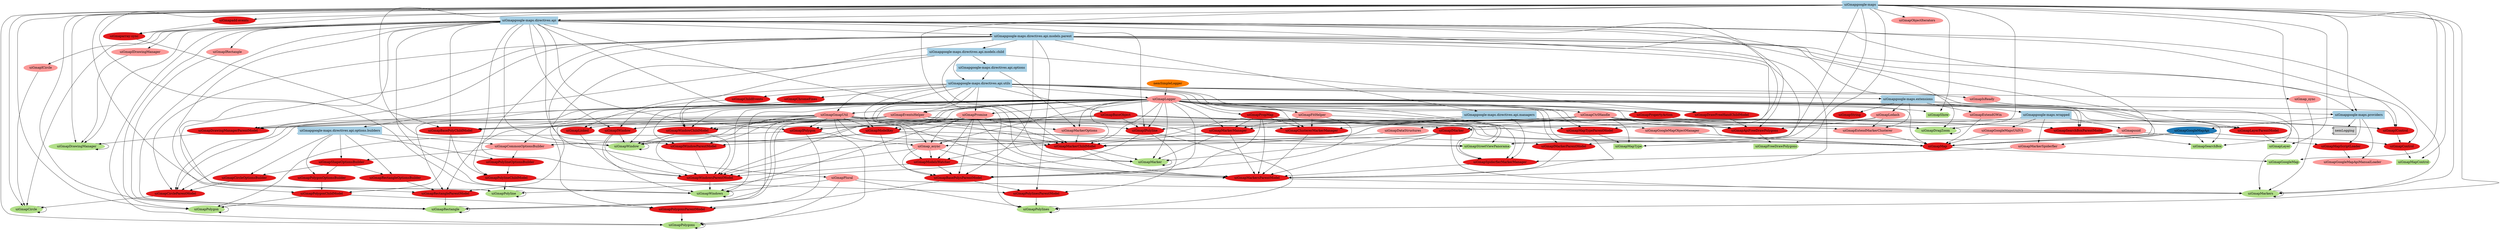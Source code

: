 digraph dependencies {
  node[shape="component",style="filled",colorscheme=paired12]

    node[shape="component"]
    
      "uiGmapgoogle-maps.providers"[label="uiGmapgoogle-maps.providers", color=1]
    
      "uiGmapgoogle-maps.wrapped"[label="uiGmapgoogle-maps.wrapped", color=1]
    
      "uiGmapgoogle-maps.extensions"[label="uiGmapgoogle-maps.extensions", color=1]
    
      "uiGmapgoogle-maps.directives.api.utils"[label="uiGmapgoogle-maps.directives.api.utils", color=1]
    
      "uiGmapgoogle-maps.directives.api.managers"[label="uiGmapgoogle-maps.directives.api.managers", color=1]
    
      "uiGmapgoogle-maps.directives.api.options"[label="uiGmapgoogle-maps.directives.api.options", color=1]
    
      "uiGmapgoogle-maps.directives.api.options.builders"[label="uiGmapgoogle-maps.directives.api.options.builders", color=1]
    
      "uiGmapgoogle-maps.directives.api.models.child"[label="uiGmapgoogle-maps.directives.api.models.child", color=1]
    
      "uiGmapgoogle-maps.directives.api.models.parent"[label="uiGmapgoogle-maps.directives.api.models.parent", color=1]
    
      "uiGmapgoogle-maps.directives.api"[label="uiGmapgoogle-maps.directives.api", color=1]
    
      "uiGmapgoogle-maps"[label="uiGmapgoogle-maps", color=1]
    

    
      
        "uiGmapgoogle-maps.providers" -> "nemLogging"
      
    
      
    
      
        "uiGmapgoogle-maps.extensions" -> "uiGmapgoogle-maps.wrapped"
      
        "uiGmapgoogle-maps.extensions" -> "uiGmapgoogle-maps.providers"
      
    
      
        "uiGmapgoogle-maps.directives.api.utils" -> "uiGmapgoogle-maps.extensions"
      
    
      
    
      
        "uiGmapgoogle-maps.directives.api.options" -> "uiGmapgoogle-maps.directives.api.utils"
      
    
      
    
      
        "uiGmapgoogle-maps.directives.api.models.child" -> "uiGmapgoogle-maps.directives.api.utils"
      
        "uiGmapgoogle-maps.directives.api.models.child" -> "uiGmapgoogle-maps.directives.api.options"
      
        "uiGmapgoogle-maps.directives.api.models.child" -> "uiGmapgoogle-maps.directives.api.options.builders"
      
    
      
        "uiGmapgoogle-maps.directives.api.models.parent" -> "uiGmapgoogle-maps.directives.api.managers"
      
        "uiGmapgoogle-maps.directives.api.models.parent" -> "uiGmapgoogle-maps.directives.api.models.child"
      
        "uiGmapgoogle-maps.directives.api.models.parent" -> "uiGmapgoogle-maps.providers"
      
    
      
        "uiGmapgoogle-maps.directives.api" -> "uiGmapgoogle-maps.directives.api.models.parent"
      
    
      
        "uiGmapgoogle-maps" -> "uiGmapgoogle-maps.directives.api"
      
        "uiGmapgoogle-maps" -> "uiGmapgoogle-maps.providers"
      
    

    node[shape="ellipse"]


    
      
        "uiGmapGoogleMapApi"[label="uiGmapGoogleMapApi", color=2]
      

      

      
        "uiGmapGoogleMapApiManualLoader"[label="uiGmapGoogleMapApiManualLoader", color=5]
      

      
        "uiGmapMapScriptLoader"[label="uiGmapMapScriptLoader", color=6]
      


      node[shape="cds"]

      

      





      node[shape="ellipse"]
      
        "uiGmapgoogle-maps.providers" -> "uiGmapGoogleMapApi"
      

      

      

      
        "uiGmapgoogle-maps.providers" -> "uiGmapGoogleMapApiManualLoader"
      

      
        "uiGmapgoogle-maps.providers" -> "uiGmapMapScriptLoader"
      

      











      node[shape="ellipse",style="filled", color=8]
      
        
      

      

      

      
        
          "uiGmapMapScriptLoader"[label="uiGmapMapScriptLoader"]
          "uiGmapMapScriptLoader" -> "uiGmapGoogleMapApiManualLoader"
        
      

      
        
          "uiGmapuuid"[label="uiGmapuuid"]
          "uiGmapuuid" -> "uiGmapMapScriptLoader"
        
      

      

    
      

      

      
        "uiGmapuuid"[label="uiGmapuuid", color=5]
      
        "uiGmapGoogleMapsUtilV3"[label="uiGmapGoogleMapsUtilV3", color=5]
      
        "uiGmapDataStructures"[label="uiGmapDataStructures", color=5]
      
        "uiGmapMarkerSpiderfier"[label="uiGmapMarkerSpiderfier", color=5]
      

      


      node[shape="cds"]

      

      





      node[shape="ellipse"]
      

      

      

      
        "uiGmapgoogle-maps.wrapped" -> "uiGmapuuid"
      
        "uiGmapgoogle-maps.wrapped" -> "uiGmapGoogleMapsUtilV3"
      
        "uiGmapgoogle-maps.wrapped" -> "uiGmapDataStructures"
      
        "uiGmapgoogle-maps.wrapped" -> "uiGmapMarkerSpiderfier"
      

      

      











      node[shape="ellipse",style="filled", color=8]
      

      

      

      
        
      
        
      
        
      
        
          "uiGmapGoogleMapApi"[label="uiGmapGoogleMapApi"]
          "uiGmapGoogleMapApi" -> "uiGmapMarkerSpiderfier"
        
      

      

      

    
      

      

      
        "uiGmapExtendGWin"[label="uiGmapExtendGWin", color=5]
      
        "uiGmapLodash"[label="uiGmapLodash", color=5]
      
        "uiGmapExtendMarkerClusterer"[label="uiGmapExtendMarkerClusterer", color=5]
      

      
        "uiGmapString"[label="uiGmapString", color=6]
      


      node[shape="cds"]

      

      





      node[shape="ellipse"]
      

      

      

      
        "uiGmapgoogle-maps.extensions" -> "uiGmapExtendGWin"
      
        "uiGmapgoogle-maps.extensions" -> "uiGmapLodash"
      
        "uiGmapgoogle-maps.extensions" -> "uiGmapExtendMarkerClusterer"
      

      
        "uiGmapgoogle-maps.extensions" -> "uiGmapString"
      

      











      node[shape="ellipse",style="filled", color=8]
      

      

      

      
        
      
        
      
        
          "uiGmapLodash"[label="uiGmapLodash"]
          "uiGmapLodash" -> "uiGmapExtendMarkerClusterer"
        
          "uiGmapPropMap"[label="uiGmapPropMap"]
          "uiGmapPropMap" -> "uiGmapExtendMarkerClusterer"
        
      

      
        
      

      

    
      

      

      
        "uiGmap_sync"[label="uiGmap_sync", color=5]
      
        "uiGmap_async"[label="uiGmap_async", color=5]
      
        "uiGmapCtrlHandle"[label="uiGmapCtrlHandle", color=5]
      
        "uiGmapEventsHelper"[label="uiGmapEventsHelper", color=5]
      
        "uiGmapFitHelper"[label="uiGmapFitHelper", color=5]
      
        "uiGmapGmapUtil"[label="uiGmapGmapUtil", color=5]
      
        "uiGmapIsReady"[label="uiGmapIsReady", color=5]
      
        "uiGmapLogger"[label="uiGmapLogger", color=5]
      
        "uiGmapPromise"[label="uiGmapPromise", color=5]
      

      
        "uiGmapBaseObject"[label="uiGmapBaseObject", color=6]
      
        "uiGmapChildEvents"[label="uiGmapChildEvents", color=6]
      
        "uiGmapLinked"[label="uiGmapLinked", color=6]
      
        "uiGmapModelKey"[label="uiGmapModelKey", color=6]
      
        "uiGmapModelsWatcher"[label="uiGmapModelsWatcher", color=6]
      
        "uiGmapPropMap"[label="uiGmapPropMap", color=6]
      
        "uiGmapPropertyAction"[label="uiGmapPropertyAction", color=6]
      
        "uiGmapChromeFixes"[label="uiGmapChromeFixes", color=6]
      


      node[shape="cds"]

      

      





      node[shape="ellipse"]
      

      

      

      
        "uiGmapgoogle-maps.directives.api.utils" -> "uiGmap_sync"
      
        "uiGmapgoogle-maps.directives.api.utils" -> "uiGmap_async"
      
        "uiGmapgoogle-maps.directives.api.utils" -> "uiGmapCtrlHandle"
      
        "uiGmapgoogle-maps.directives.api.utils" -> "uiGmapEventsHelper"
      
        "uiGmapgoogle-maps.directives.api.utils" -> "uiGmapFitHelper"
      
        "uiGmapgoogle-maps.directives.api.utils" -> "uiGmapGmapUtil"
      
        "uiGmapgoogle-maps.directives.api.utils" -> "uiGmapIsReady"
      
        "uiGmapgoogle-maps.directives.api.utils" -> "uiGmapLogger"
      
        "uiGmapgoogle-maps.directives.api.utils" -> "uiGmapPromise"
      

      
        "uiGmapgoogle-maps.directives.api.utils" -> "uiGmapBaseObject"
      
        "uiGmapgoogle-maps.directives.api.utils" -> "uiGmapChildEvents"
      
        "uiGmapgoogle-maps.directives.api.utils" -> "uiGmapLinked"
      
        "uiGmapgoogle-maps.directives.api.utils" -> "uiGmapModelKey"
      
        "uiGmapgoogle-maps.directives.api.utils" -> "uiGmapModelsWatcher"
      
        "uiGmapgoogle-maps.directives.api.utils" -> "uiGmapPropMap"
      
        "uiGmapgoogle-maps.directives.api.utils" -> "uiGmapPropertyAction"
      
        "uiGmapgoogle-maps.directives.api.utils" -> "uiGmapChromeFixes"
      

      











      node[shape="ellipse",style="filled", color=8]
      

      

      

      
        
      
        
          "uiGmapPromise"[label="uiGmapPromise"]
          "uiGmapPromise" -> "uiGmap_async"
        
          "uiGmapLogger"[label="uiGmapLogger"]
          "uiGmapLogger" -> "uiGmap_async"
        
          "uiGmapDataStructures"[label="uiGmapDataStructures"]
          "uiGmapDataStructures" -> "uiGmap_async"
        
          "uiGmapGmapUtil"[label="uiGmapGmapUtil"]
          "uiGmapGmapUtil" -> "uiGmap_async"
        
      
        
      
        
          "uiGmapLogger"[label="uiGmapLogger"]
          "uiGmapLogger" -> "uiGmapEventsHelper"
        
      
        
          "uiGmapLogger"[label="uiGmapLogger"]
          "uiGmapLogger" -> "uiGmapFitHelper"
        
      
        
          "uiGmapLogger"[label="uiGmapLogger"]
          "uiGmapLogger" -> "uiGmapGmapUtil"
        
      
        
      
        
          "nemSimpleLogger"[label="nemSimpleLogger"]
          "nemSimpleLogger" -> "uiGmapLogger"
        
      
        
          "uiGmapLogger"[label="uiGmapLogger"]
          "uiGmapLogger" -> "uiGmapPromise"
        
      

      
        
      
        
      
        
          "uiGmapBaseObject"[label="uiGmapBaseObject"]
          "uiGmapBaseObject" -> "uiGmapLinked"
        
      
        
          "uiGmapBaseObject"[label="uiGmapBaseObject"]
          "uiGmapBaseObject" -> "uiGmapModelKey"
        
          "uiGmapGmapUtil"[label="uiGmapGmapUtil"]
          "uiGmapGmapUtil" -> "uiGmapModelKey"
        
          "uiGmapPromise"[label="uiGmapPromise"]
          "uiGmapPromise" -> "uiGmapModelKey"
        
      
        
          "uiGmapLogger"[label="uiGmapLogger"]
          "uiGmapLogger" -> "uiGmapModelsWatcher"
        
          "uiGmap_async"[label="uiGmap_async"]
          "uiGmap_async" -> "uiGmapModelsWatcher"
        
          "uiGmapPromise"[label="uiGmapPromise"]
          "uiGmapPromise" -> "uiGmapModelsWatcher"
        
      
        
      
        
          "uiGmapLogger"[label="uiGmapLogger"]
          "uiGmapLogger" -> "uiGmapPropertyAction"
        
      
        
      

      

    
      

      

      
        "uiGmapGoogleMapObjectManager"[label="uiGmapGoogleMapObjectManager", color=5]
      

      
        "uiGmapClustererMarkerManager"[label="uiGmapClustererMarkerManager", color=6]
      
        "uiGmapMarkerManager"[label="uiGmapMarkerManager", color=6]
      
        "uiGmapSpiderfierMarkerManager"[label="uiGmapSpiderfierMarkerManager", color=6]
      


      node[shape="cds"]

      

      





      node[shape="ellipse"]
      

      

      

      
        "uiGmapgoogle-maps.directives.api.managers" -> "uiGmapGoogleMapObjectManager"
      

      
        "uiGmapgoogle-maps.directives.api.managers" -> "uiGmapClustererMarkerManager"
      
        "uiGmapgoogle-maps.directives.api.managers" -> "uiGmapMarkerManager"
      
        "uiGmapgoogle-maps.directives.api.managers" -> "uiGmapSpiderfierMarkerManager"
      

      











      node[shape="ellipse",style="filled", color=8]
      

      

      

      
        
      

      
        
          "uiGmapLogger"[label="uiGmapLogger"]
          "uiGmapLogger" -> "uiGmapClustererMarkerManager"
        
          "uiGmapFitHelper"[label="uiGmapFitHelper"]
          "uiGmapFitHelper" -> "uiGmapClustererMarkerManager"
        
          "uiGmapPropMap"[label="uiGmapPropMap"]
          "uiGmapPropMap" -> "uiGmapClustererMarkerManager"
        
          "uiGmapEventsHelper"[label="uiGmapEventsHelper"]
          "uiGmapEventsHelper" -> "uiGmapClustererMarkerManager"
        
      
        
          "uiGmapLogger"[label="uiGmapLogger"]
          "uiGmapLogger" -> "uiGmapMarkerManager"
        
          "uiGmapFitHelper"[label="uiGmapFitHelper"]
          "uiGmapFitHelper" -> "uiGmapMarkerManager"
        
          "uiGmapPropMap"[label="uiGmapPropMap"]
          "uiGmapPropMap" -> "uiGmapMarkerManager"
        
      
        
          "uiGmapLogger"[label="uiGmapLogger"]
          "uiGmapLogger" -> "uiGmapSpiderfierMarkerManager"
        
          "uiGmapFitHelper"[label="uiGmapFitHelper"]
          "uiGmapFitHelper" -> "uiGmapSpiderfierMarkerManager"
        
          "uiGmapPropMap"[label="uiGmapPropMap"]
          "uiGmapPropMap" -> "uiGmapSpiderfierMarkerManager"
        
          "uiGmapMarkerSpiderfier"[label="uiGmapMarkerSpiderfier"]
          "uiGmapMarkerSpiderfier" -> "uiGmapSpiderfierMarkerManager"
        
      

      

    
      

      

      
        "uiGmapMarkerOptions"[label="uiGmapMarkerOptions", color=5]
      

      


      node[shape="cds"]

      

      





      node[shape="ellipse"]
      

      

      

      
        "uiGmapgoogle-maps.directives.api.options" -> "uiGmapMarkerOptions"
      

      

      











      node[shape="ellipse",style="filled", color=8]
      

      

      

      
        
          "uiGmapLogger"[label="uiGmapLogger"]
          "uiGmapLogger" -> "uiGmapMarkerOptions"
        
          "uiGmapGmapUtil"[label="uiGmapGmapUtil"]
          "uiGmapGmapUtil" -> "uiGmapMarkerOptions"
        
      

      

      

    
      

      

      
        "uiGmapCommonOptionsBuilder"[label="uiGmapCommonOptionsBuilder", color=5]
      

      
        "uiGmapPolylineOptionsBuilder"[label="uiGmapPolylineOptionsBuilder", color=6]
      
        "uiGmapShapeOptionsBuilder"[label="uiGmapShapeOptionsBuilder", color=6]
      
        "uiGmapPolygonOptionsBuilder"[label="uiGmapPolygonOptionsBuilder", color=6]
      
        "uiGmapRectangleOptionsBuilder"[label="uiGmapRectangleOptionsBuilder", color=6]
      
        "uiGmapCircleOptionsBuilder"[label="uiGmapCircleOptionsBuilder", color=6]
      


      node[shape="cds"]

      

      





      node[shape="ellipse"]
      

      

      

      
        "uiGmapgoogle-maps.directives.api.options.builders" -> "uiGmapCommonOptionsBuilder"
      

      
        "uiGmapgoogle-maps.directives.api.options.builders" -> "uiGmapPolylineOptionsBuilder"
      
        "uiGmapgoogle-maps.directives.api.options.builders" -> "uiGmapShapeOptionsBuilder"
      
        "uiGmapgoogle-maps.directives.api.options.builders" -> "uiGmapPolygonOptionsBuilder"
      
        "uiGmapgoogle-maps.directives.api.options.builders" -> "uiGmapRectangleOptionsBuilder"
      
        "uiGmapgoogle-maps.directives.api.options.builders" -> "uiGmapCircleOptionsBuilder"
      

      











      node[shape="ellipse",style="filled", color=8]
      

      

      

      
        
          "uiGmapBaseObject"[label="uiGmapBaseObject"]
          "uiGmapBaseObject" -> "uiGmapCommonOptionsBuilder"
        
          "uiGmapLogger"[label="uiGmapLogger"]
          "uiGmapLogger" -> "uiGmapCommonOptionsBuilder"
        
          "uiGmapModelKey"[label="uiGmapModelKey"]
          "uiGmapModelKey" -> "uiGmapCommonOptionsBuilder"
        
      

      
        
          "uiGmapCommonOptionsBuilder"[label="uiGmapCommonOptionsBuilder"]
          "uiGmapCommonOptionsBuilder" -> "uiGmapPolylineOptionsBuilder"
        
      
        
          "uiGmapCommonOptionsBuilder"[label="uiGmapCommonOptionsBuilder"]
          "uiGmapCommonOptionsBuilder" -> "uiGmapShapeOptionsBuilder"
        
      
        
          "uiGmapShapeOptionsBuilder"[label="uiGmapShapeOptionsBuilder"]
          "uiGmapShapeOptionsBuilder" -> "uiGmapPolygonOptionsBuilder"
        
      
        
          "uiGmapShapeOptionsBuilder"[label="uiGmapShapeOptionsBuilder"]
          "uiGmapShapeOptionsBuilder" -> "uiGmapRectangleOptionsBuilder"
        
      
        
          "uiGmapShapeOptionsBuilder"[label="uiGmapShapeOptionsBuilder"]
          "uiGmapShapeOptionsBuilder" -> "uiGmapCircleOptionsBuilder"
        
      

      

    
      

      

      

      
        "uiGmapDrawFreeHandChildModel"[label="uiGmapDrawFreeHandChildModel", color=6]
      
        "uiGmapMarkerChildModel"[label="uiGmapMarkerChildModel", color=6]
      
        "uiGmapWindowChildModel"[label="uiGmapWindowChildModel", color=6]
      


      node[shape="cds"]

      

      





      node[shape="ellipse"]
      

      

      

      

      
        "uiGmapgoogle-maps.directives.api.models.child" -> "uiGmapDrawFreeHandChildModel"
      
        "uiGmapgoogle-maps.directives.api.models.child" -> "uiGmapMarkerChildModel"
      
        "uiGmapgoogle-maps.directives.api.models.child" -> "uiGmapWindowChildModel"
      

      











      node[shape="ellipse",style="filled", color=8]
      

      

      

      

      
        
          "uiGmapLogger"[label="uiGmapLogger"]
          "uiGmapLogger" -> "uiGmapDrawFreeHandChildModel"
        
      
        
          "uiGmapModelKey"[label="uiGmapModelKey"]
          "uiGmapModelKey" -> "uiGmapMarkerChildModel"
        
          "uiGmapGmapUtil"[label="uiGmapGmapUtil"]
          "uiGmapGmapUtil" -> "uiGmapMarkerChildModel"
        
          "uiGmapLogger"[label="uiGmapLogger"]
          "uiGmapLogger" -> "uiGmapMarkerChildModel"
        
          "uiGmapEventsHelper"[label="uiGmapEventsHelper"]
          "uiGmapEventsHelper" -> "uiGmapMarkerChildModel"
        
          "uiGmapPropertyAction"[label="uiGmapPropertyAction"]
          "uiGmapPropertyAction" -> "uiGmapMarkerChildModel"
        
          "uiGmapMarkerOptions"[label="uiGmapMarkerOptions"]
          "uiGmapMarkerOptions" -> "uiGmapMarkerChildModel"
        
          "uiGmapIMarker"[label="uiGmapIMarker"]
          "uiGmapIMarker" -> "uiGmapMarkerChildModel"
        
          "uiGmapMarkerManager"[label="uiGmapMarkerManager"]
          "uiGmapMarkerManager" -> "uiGmapMarkerChildModel"
        
          "uiGmapPromise"[label="uiGmapPromise"]
          "uiGmapPromise" -> "uiGmapMarkerChildModel"
        
      
        
          "uiGmapBaseObject"[label="uiGmapBaseObject"]
          "uiGmapBaseObject" -> "uiGmapWindowChildModel"
        
          "uiGmapGmapUtil"[label="uiGmapGmapUtil"]
          "uiGmapGmapUtil" -> "uiGmapWindowChildModel"
        
          "uiGmapLogger"[label="uiGmapLogger"]
          "uiGmapLogger" -> "uiGmapWindowChildModel"
        
          "uiGmapChromeFixes"[label="uiGmapChromeFixes"]
          "uiGmapChromeFixes" -> "uiGmapWindowChildModel"
        
          "uiGmapEventsHelper"[label="uiGmapEventsHelper"]
          "uiGmapEventsHelper" -> "uiGmapWindowChildModel"
        
      

      

    
      

      

      

      
        "uiGmapBasePolysParentModel"[label="uiGmapBasePolysParentModel", color=6]
      
        "uiGmapCircleParentModel"[label="uiGmapCircleParentModel", color=6]
      
        "uiGmapDrawingManagerParentModel"[label="uiGmapDrawingManagerParentModel", color=6]
      
        "uiGmapIMarkerParentModel"[label="uiGmapIMarkerParentModel", color=6]
      
        "uiGmapIWindowParentModel"[label="uiGmapIWindowParentModel", color=6]
      
        "uiGmapLayerParentModel"[label="uiGmapLayerParentModel", color=6]
      
        "uiGmapMapTypeParentModel"[label="uiGmapMapTypeParentModel", color=6]
      
        "uiGmapMarkersParentModel"[label="uiGmapMarkersParentModel", color=6]
      
        "uiGmapPolygonsParentModel"[label="uiGmapPolygonsParentModel", color=6]
      
        "uiGmapPolylinesParentModel"[label="uiGmapPolylinesParentModel", color=6]
      
        "uiGmapRectangleParentModel"[label="uiGmapRectangleParentModel", color=6]
      
        "uiGmapSearchBoxParentModel"[label="uiGmapSearchBoxParentModel", color=6]
      
        "uiGmapWindowsParentModel"[label="uiGmapWindowsParentModel", color=6]
      


      node[shape="cds"]

      

      





      node[shape="ellipse"]
      

      

      

      

      
        "uiGmapgoogle-maps.directives.api.models.parent" -> "uiGmapBasePolysParentModel"
      
        "uiGmapgoogle-maps.directives.api.models.parent" -> "uiGmapCircleParentModel"
      
        "uiGmapgoogle-maps.directives.api.models.parent" -> "uiGmapDrawingManagerParentModel"
      
        "uiGmapgoogle-maps.directives.api.models.parent" -> "uiGmapIMarkerParentModel"
      
        "uiGmapgoogle-maps.directives.api.models.parent" -> "uiGmapIWindowParentModel"
      
        "uiGmapgoogle-maps.directives.api.models.parent" -> "uiGmapLayerParentModel"
      
        "uiGmapgoogle-maps.directives.api.models.parent" -> "uiGmapMapTypeParentModel"
      
        "uiGmapgoogle-maps.directives.api.models.parent" -> "uiGmapMarkersParentModel"
      
        "uiGmapgoogle-maps.directives.api.models.parent" -> "uiGmapPolygonsParentModel"
      
        "uiGmapgoogle-maps.directives.api.models.parent" -> "uiGmapPolylinesParentModel"
      
        "uiGmapgoogle-maps.directives.api.models.parent" -> "uiGmapRectangleParentModel"
      
        "uiGmapgoogle-maps.directives.api.models.parent" -> "uiGmapSearchBoxParentModel"
      
        "uiGmapgoogle-maps.directives.api.models.parent" -> "uiGmapWindowsParentModel"
      

      











      node[shape="ellipse",style="filled", color=8]
      

      

      

      

      
        
          "uiGmapLogger"[label="uiGmapLogger"]
          "uiGmapLogger" -> "uiGmapBasePolysParentModel"
        
          "uiGmapModelKey"[label="uiGmapModelKey"]
          "uiGmapModelKey" -> "uiGmapBasePolysParentModel"
        
          "uiGmapModelsWatcher"[label="uiGmapModelsWatcher"]
          "uiGmapModelsWatcher" -> "uiGmapBasePolysParentModel"
        
          "uiGmapPropMap"[label="uiGmapPropMap"]
          "uiGmapPropMap" -> "uiGmapBasePolysParentModel"
        
          "uiGmap_async"[label="uiGmap_async"]
          "uiGmap_async" -> "uiGmapBasePolysParentModel"
        
          "uiGmapPromise"[label="uiGmapPromise"]
          "uiGmapPromise" -> "uiGmapBasePolysParentModel"
        
          "uiGmapFitHelper"[label="uiGmapFitHelper"]
          "uiGmapFitHelper" -> "uiGmapBasePolysParentModel"
        
      
        
          "uiGmapLogger"[label="uiGmapLogger"]
          "uiGmapLogger" -> "uiGmapCircleParentModel"
        
          "uiGmapGmapUtil"[label="uiGmapGmapUtil"]
          "uiGmapGmapUtil" -> "uiGmapCircleParentModel"
        
          "uiGmapEventsHelper"[label="uiGmapEventsHelper"]
          "uiGmapEventsHelper" -> "uiGmapCircleParentModel"
        
          "uiGmapCircleOptionsBuilder"[label="uiGmapCircleOptionsBuilder"]
          "uiGmapCircleOptionsBuilder" -> "uiGmapCircleParentModel"
        
      
        
          "uiGmapLogger"[label="uiGmapLogger"]
          "uiGmapLogger" -> "uiGmapDrawingManagerParentModel"
        
          "uiGmapBaseObject"[label="uiGmapBaseObject"]
          "uiGmapBaseObject" -> "uiGmapDrawingManagerParentModel"
        
          "uiGmapEventsHelper"[label="uiGmapEventsHelper"]
          "uiGmapEventsHelper" -> "uiGmapDrawingManagerParentModel"
        
      
        
          "uiGmapModelKey"[label="uiGmapModelKey"]
          "uiGmapModelKey" -> "uiGmapIMarkerParentModel"
        
          "uiGmapLogger"[label="uiGmapLogger"]
          "uiGmapLogger" -> "uiGmapIMarkerParentModel"
        
      
        
          "uiGmapModelKey"[label="uiGmapModelKey"]
          "uiGmapModelKey" -> "uiGmapIWindowParentModel"
        
          "uiGmapGmapUtil"[label="uiGmapGmapUtil"]
          "uiGmapGmapUtil" -> "uiGmapIWindowParentModel"
        
          "uiGmapLogger"[label="uiGmapLogger"]
          "uiGmapLogger" -> "uiGmapIWindowParentModel"
        
      
        
          "uiGmapBaseObject"[label="uiGmapBaseObject"]
          "uiGmapBaseObject" -> "uiGmapLayerParentModel"
        
          "uiGmapLogger"[label="uiGmapLogger"]
          "uiGmapLogger" -> "uiGmapLayerParentModel"
        
      
        
          "uiGmapBaseObject"[label="uiGmapBaseObject"]
          "uiGmapBaseObject" -> "uiGmapMapTypeParentModel"
        
          "uiGmapLogger"[label="uiGmapLogger"]
          "uiGmapLogger" -> "uiGmapMapTypeParentModel"
        
      
        
          "uiGmapIMarkerParentModel"[label="uiGmapIMarkerParentModel"]
          "uiGmapIMarkerParentModel" -> "uiGmapMarkersParentModel"
        
          "uiGmapModelsWatcher"[label="uiGmapModelsWatcher"]
          "uiGmapModelsWatcher" -> "uiGmapMarkersParentModel"
        
          "uiGmapPropMap"[label="uiGmapPropMap"]
          "uiGmapPropMap" -> "uiGmapMarkersParentModel"
        
          "uiGmapMarkerChildModel"[label="uiGmapMarkerChildModel"]
          "uiGmapMarkerChildModel" -> "uiGmapMarkersParentModel"
        
          "uiGmap_async"[label="uiGmap_async"]
          "uiGmap_async" -> "uiGmapMarkersParentModel"
        
          "uiGmapClustererMarkerManager"[label="uiGmapClustererMarkerManager"]
          "uiGmapClustererMarkerManager" -> "uiGmapMarkersParentModel"
        
          "uiGmapMarkerManager"[label="uiGmapMarkerManager"]
          "uiGmapMarkerManager" -> "uiGmapMarkersParentModel"
        
          "uiGmapIMarker"[label="uiGmapIMarker"]
          "uiGmapIMarker" -> "uiGmapMarkersParentModel"
        
          "uiGmapPromise"[label="uiGmapPromise"]
          "uiGmapPromise" -> "uiGmapMarkersParentModel"
        
          "uiGmapGmapUtil"[label="uiGmapGmapUtil"]
          "uiGmapGmapUtil" -> "uiGmapMarkersParentModel"
        
          "uiGmapLogger"[label="uiGmapLogger"]
          "uiGmapLogger" -> "uiGmapMarkersParentModel"
        
          "uiGmapSpiderfierMarkerManager"[label="uiGmapSpiderfierMarkerManager"]
          "uiGmapSpiderfierMarkerManager" -> "uiGmapMarkersParentModel"
        
      
        
          "uiGmapBasePolysParentModel"[label="uiGmapBasePolysParentModel"]
          "uiGmapBasePolysParentModel" -> "uiGmapPolygonsParentModel"
        
          "uiGmapPolygonChildModel"[label="uiGmapPolygonChildModel"]
          "uiGmapPolygonChildModel" -> "uiGmapPolygonsParentModel"
        
          "uiGmapIPolygon"[label="uiGmapIPolygon"]
          "uiGmapIPolygon" -> "uiGmapPolygonsParentModel"
        
      
        
          "uiGmapBasePolysParentModel"[label="uiGmapBasePolysParentModel"]
          "uiGmapBasePolysParentModel" -> "uiGmapPolylinesParentModel"
        
          "uiGmapPolylineChildModel"[label="uiGmapPolylineChildModel"]
          "uiGmapPolylineChildModel" -> "uiGmapPolylinesParentModel"
        
          "uiGmapIPolyline"[label="uiGmapIPolyline"]
          "uiGmapIPolyline" -> "uiGmapPolylinesParentModel"
        
      
        
          "uiGmapLogger"[label="uiGmapLogger"]
          "uiGmapLogger" -> "uiGmapRectangleParentModel"
        
          "uiGmapGmapUtil"[label="uiGmapGmapUtil"]
          "uiGmapGmapUtil" -> "uiGmapRectangleParentModel"
        
          "uiGmapEventsHelper"[label="uiGmapEventsHelper"]
          "uiGmapEventsHelper" -> "uiGmapRectangleParentModel"
        
          "uiGmapRectangleOptionsBuilder"[label="uiGmapRectangleOptionsBuilder"]
          "uiGmapRectangleOptionsBuilder" -> "uiGmapRectangleParentModel"
        
      
        
          "uiGmapBaseObject"[label="uiGmapBaseObject"]
          "uiGmapBaseObject" -> "uiGmapSearchBoxParentModel"
        
          "uiGmapLogger"[label="uiGmapLogger"]
          "uiGmapLogger" -> "uiGmapSearchBoxParentModel"
        
          "uiGmapEventsHelper"[label="uiGmapEventsHelper"]
          "uiGmapEventsHelper" -> "uiGmapSearchBoxParentModel"
        
      
        
          "uiGmapIWindowParentModel"[label="uiGmapIWindowParentModel"]
          "uiGmapIWindowParentModel" -> "uiGmapWindowsParentModel"
        
          "uiGmapModelsWatcher"[label="uiGmapModelsWatcher"]
          "uiGmapModelsWatcher" -> "uiGmapWindowsParentModel"
        
          "uiGmapPropMap"[label="uiGmapPropMap"]
          "uiGmapPropMap" -> "uiGmapWindowsParentModel"
        
          "uiGmapWindowChildModel"[label="uiGmapWindowChildModel"]
          "uiGmapWindowChildModel" -> "uiGmapWindowsParentModel"
        
          "uiGmapLinked"[label="uiGmapLinked"]
          "uiGmapLinked" -> "uiGmapWindowsParentModel"
        
          "uiGmap_async"[label="uiGmap_async"]
          "uiGmap_async" -> "uiGmapWindowsParentModel"
        
          "uiGmapLogger"[label="uiGmapLogger"]
          "uiGmapLogger" -> "uiGmapWindowsParentModel"
        
          "uiGmapPromise"[label="uiGmapPromise"]
          "uiGmapPromise" -> "uiGmapWindowsParentModel"
        
          "uiGmapIWindow"[label="uiGmapIWindow"]
          "uiGmapIWindow" -> "uiGmapWindowsParentModel"
        
          "uiGmapGmapUtil"[label="uiGmapGmapUtil"]
          "uiGmapGmapUtil" -> "uiGmapWindowsParentModel"
        
      

      

    
      

      

      
        "uiGmapDragZoom"[label="uiGmapDragZoom", color=5]
      
        "uiGmapICircle"[label="uiGmapICircle", color=5]
      
        "uiGmapIDrawingManager"[label="uiGmapIDrawingManager", color=5]
      
        "uiGmapIRectangle"[label="uiGmapIRectangle", color=5]
      
        "uiGmapPlural"[label="uiGmapPlural", color=5]
      

      
        "uiGmapBasePolyChildModel"[label="uiGmapBasePolyChildModel", color=6]
      
        "uiGmapPolygonChildModel"[label="uiGmapPolygonChildModel", color=6]
      
        "uiGmapPolylineChildModel"[label="uiGmapPolylineChildModel", color=6]
      
        "uiGmapCircle"[label="uiGmapCircle", color=6]
      
        "uiGmapControl"[label="uiGmapControl", color=6]
      
        "uiGmapDrawingManager"[label="uiGmapDrawingManager", color=6]
      
        "uiGmapApiFreeDrawPolygons"[label="uiGmapApiFreeDrawPolygons", color=6]
      
        "uiGmapIControl"[label="uiGmapIControl", color=6]
      
        "uiGmapIMarker"[label="uiGmapIMarker", color=6]
      
        "uiGmapIPolygon"[label="uiGmapIPolygon", color=6]
      
        "uiGmapIPolyline"[label="uiGmapIPolyline", color=6]
      
        "uiGmapIWindow"[label="uiGmapIWindow", color=6]
      
        "uiGmapMap"[label="uiGmapMap", color=6]
      
        "uiGmapMarker"[label="uiGmapMarker", color=6]
      
        "uiGmapMarkers"[label="uiGmapMarkers", color=6]
      
        "uiGmapPolygon"[label="uiGmapPolygon", color=6]
      
        "uiGmapPolygons"[label="uiGmapPolygons", color=6]
      
        "uiGmapPolyline"[label="uiGmapPolyline", color=6]
      
        "uiGmapPolylines"[label="uiGmapPolylines", color=6]
      
        "uiGmapRectangle"[label="uiGmapRectangle", color=6]
      
        "uiGmapWindow"[label="uiGmapWindow", color=6]
      
        "uiGmapWindows"[label="uiGmapWindows", color=6]
      


      node[shape="cds"]

      

      





      node[shape="ellipse"]
      

      

      

      
        "uiGmapgoogle-maps.directives.api" -> "uiGmapDragZoom"
      
        "uiGmapgoogle-maps.directives.api" -> "uiGmapICircle"
      
        "uiGmapgoogle-maps.directives.api" -> "uiGmapIDrawingManager"
      
        "uiGmapgoogle-maps.directives.api" -> "uiGmapIRectangle"
      
        "uiGmapgoogle-maps.directives.api" -> "uiGmapPlural"
      

      
        "uiGmapgoogle-maps.directives.api" -> "uiGmapBasePolyChildModel"
      
        "uiGmapgoogle-maps.directives.api" -> "uiGmapPolygonChildModel"
      
        "uiGmapgoogle-maps.directives.api" -> "uiGmapPolylineChildModel"
      
        "uiGmapgoogle-maps.directives.api" -> "uiGmapCircle"
      
        "uiGmapgoogle-maps.directives.api" -> "uiGmapControl"
      
        "uiGmapgoogle-maps.directives.api" -> "uiGmapDrawingManager"
      
        "uiGmapgoogle-maps.directives.api" -> "uiGmapApiFreeDrawPolygons"
      
        "uiGmapgoogle-maps.directives.api" -> "uiGmapIControl"
      
        "uiGmapgoogle-maps.directives.api" -> "uiGmapIMarker"
      
        "uiGmapgoogle-maps.directives.api" -> "uiGmapIPolygon"
      
        "uiGmapgoogle-maps.directives.api" -> "uiGmapIPolyline"
      
        "uiGmapgoogle-maps.directives.api" -> "uiGmapIWindow"
      
        "uiGmapgoogle-maps.directives.api" -> "uiGmapMap"
      
        "uiGmapgoogle-maps.directives.api" -> "uiGmapMarker"
      
        "uiGmapgoogle-maps.directives.api" -> "uiGmapMarkers"
      
        "uiGmapgoogle-maps.directives.api" -> "uiGmapPolygon"
      
        "uiGmapgoogle-maps.directives.api" -> "uiGmapPolygons"
      
        "uiGmapgoogle-maps.directives.api" -> "uiGmapPolyline"
      
        "uiGmapgoogle-maps.directives.api" -> "uiGmapPolylines"
      
        "uiGmapgoogle-maps.directives.api" -> "uiGmapRectangle"
      
        "uiGmapgoogle-maps.directives.api" -> "uiGmapWindow"
      
        "uiGmapgoogle-maps.directives.api" -> "uiGmapWindows"
      

      











      node[shape="ellipse",style="filled", color=8]
      

      

      

      
        
          "uiGmapCtrlHandle"[label="uiGmapCtrlHandle"]
          "uiGmapCtrlHandle" -> "uiGmapDragZoom"
        
          "uiGmapPropertyAction"[label="uiGmapPropertyAction"]
          "uiGmapPropertyAction" -> "uiGmapDragZoom"
        
      
        
      
        
      
        
      
        
      

      
        
          "uiGmapLogger"[label="uiGmapLogger"]
          "uiGmapLogger" -> "uiGmapBasePolyChildModel"
        
          "uiGmaparray-sync"[label="uiGmaparray-sync"]
          "uiGmaparray-sync" -> "uiGmapBasePolyChildModel"
        
          "uiGmapGmapUtil"[label="uiGmapGmapUtil"]
          "uiGmapGmapUtil" -> "uiGmapBasePolyChildModel"
        
          "uiGmapEventsHelper"[label="uiGmapEventsHelper"]
          "uiGmapEventsHelper" -> "uiGmapBasePolyChildModel"
        
      
        
          "uiGmapBasePolyChildModel"[label="uiGmapBasePolyChildModel"]
          "uiGmapBasePolyChildModel" -> "uiGmapPolygonChildModel"
        
          "uiGmapPolygonOptionsBuilder"[label="uiGmapPolygonOptionsBuilder"]
          "uiGmapPolygonOptionsBuilder" -> "uiGmapPolygonChildModel"
        
      
        
          "uiGmapBasePolyChildModel"[label="uiGmapBasePolyChildModel"]
          "uiGmapBasePolyChildModel" -> "uiGmapPolylineChildModel"
        
          "uiGmapPolylineOptionsBuilder"[label="uiGmapPolylineOptionsBuilder"]
          "uiGmapPolylineOptionsBuilder" -> "uiGmapPolylineChildModel"
        
      
        
          "uiGmapICircle"[label="uiGmapICircle"]
          "uiGmapICircle" -> "uiGmapCircle"
        
          "uiGmapCircleParentModel"[label="uiGmapCircleParentModel"]
          "uiGmapCircleParentModel" -> "uiGmapCircle"
        
      
        
          "uiGmapIControl"[label="uiGmapIControl"]
          "uiGmapIControl" -> "uiGmapControl"
        
          "uiGmapGoogleMapApi"[label="uiGmapGoogleMapApi"]
          "uiGmapGoogleMapApi" -> "uiGmapControl"
        
      
        
          "uiGmapIDrawingManager"[label="uiGmapIDrawingManager"]
          "uiGmapIDrawingManager" -> "uiGmapDrawingManager"
        
          "uiGmapDrawingManagerParentModel"[label="uiGmapDrawingManagerParentModel"]
          "uiGmapDrawingManagerParentModel" -> "uiGmapDrawingManager"
        
      
        
          "uiGmapLogger"[label="uiGmapLogger"]
          "uiGmapLogger" -> "uiGmapApiFreeDrawPolygons"
        
          "uiGmapBaseObject"[label="uiGmapBaseObject"]
          "uiGmapBaseObject" -> "uiGmapApiFreeDrawPolygons"
        
          "uiGmapCtrlHandle"[label="uiGmapCtrlHandle"]
          "uiGmapCtrlHandle" -> "uiGmapApiFreeDrawPolygons"
        
          "uiGmapDrawFreeHandChildModel"[label="uiGmapDrawFreeHandChildModel"]
          "uiGmapDrawFreeHandChildModel" -> "uiGmapApiFreeDrawPolygons"
        
          "uiGmapLodash"[label="uiGmapLodash"]
          "uiGmapLodash" -> "uiGmapApiFreeDrawPolygons"
        
      
        
          "uiGmapBaseObject"[label="uiGmapBaseObject"]
          "uiGmapBaseObject" -> "uiGmapIControl"
        
          "uiGmapLogger"[label="uiGmapLogger"]
          "uiGmapLogger" -> "uiGmapIControl"
        
          "uiGmapCtrlHandle"[label="uiGmapCtrlHandle"]
          "uiGmapCtrlHandle" -> "uiGmapIControl"
        
      
        
          "uiGmapBaseObject"[label="uiGmapBaseObject"]
          "uiGmapBaseObject" -> "uiGmapIMarker"
        
          "uiGmapCtrlHandle"[label="uiGmapCtrlHandle"]
          "uiGmapCtrlHandle" -> "uiGmapIMarker"
        
      
        
          "uiGmapGmapUtil"[label="uiGmapGmapUtil"]
          "uiGmapGmapUtil" -> "uiGmapIPolygon"
        
          "uiGmapBaseObject"[label="uiGmapBaseObject"]
          "uiGmapBaseObject" -> "uiGmapIPolygon"
        
          "uiGmapLogger"[label="uiGmapLogger"]
          "uiGmapLogger" -> "uiGmapIPolygon"
        
          "uiGmapCtrlHandle"[label="uiGmapCtrlHandle"]
          "uiGmapCtrlHandle" -> "uiGmapIPolygon"
        
      
        
          "uiGmapGmapUtil"[label="uiGmapGmapUtil"]
          "uiGmapGmapUtil" -> "uiGmapIPolyline"
        
          "uiGmapBaseObject"[label="uiGmapBaseObject"]
          "uiGmapBaseObject" -> "uiGmapIPolyline"
        
          "uiGmapLogger"[label="uiGmapLogger"]
          "uiGmapLogger" -> "uiGmapIPolyline"
        
          "uiGmapCtrlHandle"[label="uiGmapCtrlHandle"]
          "uiGmapCtrlHandle" -> "uiGmapIPolyline"
        
      
        
          "uiGmapBaseObject"[label="uiGmapBaseObject"]
          "uiGmapBaseObject" -> "uiGmapIWindow"
        
          "uiGmapChildEvents"[label="uiGmapChildEvents"]
          "uiGmapChildEvents" -> "uiGmapIWindow"
        
          "uiGmapCtrlHandle"[label="uiGmapCtrlHandle"]
          "uiGmapCtrlHandle" -> "uiGmapIWindow"
        
      
        
          "uiGmapLogger"[label="uiGmapLogger"]
          "uiGmapLogger" -> "uiGmapMap"
        
          "uiGmapGmapUtil"[label="uiGmapGmapUtil"]
          "uiGmapGmapUtil" -> "uiGmapMap"
        
          "uiGmapBaseObject"[label="uiGmapBaseObject"]
          "uiGmapBaseObject" -> "uiGmapMap"
        
          "uiGmapCtrlHandle"[label="uiGmapCtrlHandle"]
          "uiGmapCtrlHandle" -> "uiGmapMap"
        
          "uiGmapIsReady"[label="uiGmapIsReady"]
          "uiGmapIsReady" -> "uiGmapMap"
        
          "uiGmapuuid"[label="uiGmapuuid"]
          "uiGmapuuid" -> "uiGmapMap"
        
          "uiGmapExtendGWin"[label="uiGmapExtendGWin"]
          "uiGmapExtendGWin" -> "uiGmapMap"
        
          "uiGmapExtendMarkerClusterer"[label="uiGmapExtendMarkerClusterer"]
          "uiGmapExtendMarkerClusterer" -> "uiGmapMap"
        
          "uiGmapGoogleMapsUtilV3"[label="uiGmapGoogleMapsUtilV3"]
          "uiGmapGoogleMapsUtilV3" -> "uiGmapMap"
        
          "uiGmapGoogleMapApi"[label="uiGmapGoogleMapApi"]
          "uiGmapGoogleMapApi" -> "uiGmapMap"
        
          "uiGmapEventsHelper"[label="uiGmapEventsHelper"]
          "uiGmapEventsHelper" -> "uiGmapMap"
        
          "uiGmapGoogleMapObjectManager"[label="uiGmapGoogleMapObjectManager"]
          "uiGmapGoogleMapObjectManager" -> "uiGmapMap"
        
      
        
          "uiGmapIMarker"[label="uiGmapIMarker"]
          "uiGmapIMarker" -> "uiGmapMarker"
        
          "uiGmapMarkerChildModel"[label="uiGmapMarkerChildModel"]
          "uiGmapMarkerChildModel" -> "uiGmapMarker"
        
          "uiGmapMarkerManager"[label="uiGmapMarkerManager"]
          "uiGmapMarkerManager" -> "uiGmapMarker"
        
          "uiGmapLogger"[label="uiGmapLogger"]
          "uiGmapLogger" -> "uiGmapMarker"
        
      
        
          "uiGmapIMarker"[label="uiGmapIMarker"]
          "uiGmapIMarker" -> "uiGmapMarkers"
        
          "uiGmapPlural"[label="uiGmapPlural"]
          "uiGmapPlural" -> "uiGmapMarkers"
        
          "uiGmapMarkersParentModel"[label="uiGmapMarkersParentModel"]
          "uiGmapMarkersParentModel" -> "uiGmapMarkers"
        
          "uiGmap_sync"[label="uiGmap_sync"]
          "uiGmap_sync" -> "uiGmapMarkers"
        
          "uiGmapLogger"[label="uiGmapLogger"]
          "uiGmapLogger" -> "uiGmapMarkers"
        
      
        
          "uiGmapIPolygon"[label="uiGmapIPolygon"]
          "uiGmapIPolygon" -> "uiGmapPolygon"
        
          "uiGmapPolygonChildModel"[label="uiGmapPolygonChildModel"]
          "uiGmapPolygonChildModel" -> "uiGmapPolygon"
        
      
        
          "uiGmapIPolygon"[label="uiGmapIPolygon"]
          "uiGmapIPolygon" -> "uiGmapPolygons"
        
          "uiGmapPolygonsParentModel"[label="uiGmapPolygonsParentModel"]
          "uiGmapPolygonsParentModel" -> "uiGmapPolygons"
        
          "uiGmapPlural"[label="uiGmapPlural"]
          "uiGmapPlural" -> "uiGmapPolygons"
        
      
        
          "uiGmapIPolyline"[label="uiGmapIPolyline"]
          "uiGmapIPolyline" -> "uiGmapPolyline"
        
          "uiGmapPolylineChildModel"[label="uiGmapPolylineChildModel"]
          "uiGmapPolylineChildModel" -> "uiGmapPolyline"
        
      
        
          "uiGmapIPolyline"[label="uiGmapIPolyline"]
          "uiGmapIPolyline" -> "uiGmapPolylines"
        
          "uiGmapPolylinesParentModel"[label="uiGmapPolylinesParentModel"]
          "uiGmapPolylinesParentModel" -> "uiGmapPolylines"
        
          "uiGmapPlural"[label="uiGmapPlural"]
          "uiGmapPlural" -> "uiGmapPolylines"
        
      
        
          "uiGmapLogger"[label="uiGmapLogger"]
          "uiGmapLogger" -> "uiGmapRectangle"
        
          "uiGmapGmapUtil"[label="uiGmapGmapUtil"]
          "uiGmapGmapUtil" -> "uiGmapRectangle"
        
          "uiGmapIRectangle"[label="uiGmapIRectangle"]
          "uiGmapIRectangle" -> "uiGmapRectangle"
        
          "uiGmapRectangleParentModel"[label="uiGmapRectangleParentModel"]
          "uiGmapRectangleParentModel" -> "uiGmapRectangle"
        
      
        
          "uiGmapIWindow"[label="uiGmapIWindow"]
          "uiGmapIWindow" -> "uiGmapWindow"
        
          "uiGmapGmapUtil"[label="uiGmapGmapUtil"]
          "uiGmapGmapUtil" -> "uiGmapWindow"
        
          "uiGmapWindowChildModel"[label="uiGmapWindowChildModel"]
          "uiGmapWindowChildModel" -> "uiGmapWindow"
        
          "uiGmapLodash"[label="uiGmapLodash"]
          "uiGmapLodash" -> "uiGmapWindow"
        
          "uiGmapLogger"[label="uiGmapLogger"]
          "uiGmapLogger" -> "uiGmapWindow"
        
      
        
          "uiGmapIWindow"[label="uiGmapIWindow"]
          "uiGmapIWindow" -> "uiGmapWindows"
        
          "uiGmapPlural"[label="uiGmapPlural"]
          "uiGmapPlural" -> "uiGmapWindows"
        
          "uiGmapWindowsParentModel"[label="uiGmapWindowsParentModel"]
          "uiGmapWindowsParentModel" -> "uiGmapWindows"
        
          "uiGmapPromise"[label="uiGmapPromise"]
          "uiGmapPromise" -> "uiGmapWindows"
        
          "uiGmapLogger"[label="uiGmapLogger"]
          "uiGmapLogger" -> "uiGmapWindows"
        
      

      

    
      

      

      
        "uiGmapObjectIterators"[label="uiGmapObjectIterators", color=5]
      

      
        "uiGmapadd-events"[label="uiGmapadd-events", color=6]
      
        "uiGmaparray-sync"[label="uiGmaparray-sync", color=6]
      


      node[shape="cds"]

      

      
        "uiGmapGoogleMap"[label="uiGmapGoogleMap", color=3]
      
        "uiGmapMarker"[label="uiGmapMarker", color=3]
      
        "uiGmapMarkers"[label="uiGmapMarkers", color=3]
      
        "uiGmapPolygon"[label="uiGmapPolygon", color=3]
      
        "uiGmapCircle"[label="uiGmapCircle", color=3]
      
        "uiGmapPolyline"[label="uiGmapPolyline", color=3]
      
        "uiGmapPolylines"[label="uiGmapPolylines", color=3]
      
        "uiGmapRectangle"[label="uiGmapRectangle", color=3]
      
        "uiGmapWindow"[label="uiGmapWindow", color=3]
      
        "uiGmapWindows"[label="uiGmapWindows", color=3]
      
        "uiGmapLayer"[label="uiGmapLayer", color=3]
      
        "uiGmapMapControl"[label="uiGmapMapControl", color=3]
      
        "uiGmapDragZoom"[label="uiGmapDragZoom", color=3]
      
        "uiGmapDrawingManager"[label="uiGmapDrawingManager", color=3]
      
        "uiGmapFreeDrawPolygons"[label="uiGmapFreeDrawPolygons", color=3]
      
        "uiGmapMapType"[label="uiGmapMapType", color=3]
      
        "uiGmapPolygons"[label="uiGmapPolygons", color=3]
      
        "uiGmapSearchBox"[label="uiGmapSearchBox", color=3]
      
        "uiGmapShow"[label="uiGmapShow", color=3]
      
        "uiGmapStreetViewPanorama"[label="uiGmapStreetViewPanorama", color=3]
      





      node[shape="ellipse"]
      

      
        "uiGmapgoogle-maps" -> "uiGmapGoogleMap"
      
        "uiGmapgoogle-maps" -> "uiGmapMarker"
      
        "uiGmapgoogle-maps" -> "uiGmapMarkers"
      
        "uiGmapgoogle-maps" -> "uiGmapPolygon"
      
        "uiGmapgoogle-maps" -> "uiGmapCircle"
      
        "uiGmapgoogle-maps" -> "uiGmapPolyline"
      
        "uiGmapgoogle-maps" -> "uiGmapPolylines"
      
        "uiGmapgoogle-maps" -> "uiGmapRectangle"
      
        "uiGmapgoogle-maps" -> "uiGmapWindow"
      
        "uiGmapgoogle-maps" -> "uiGmapWindows"
      
        "uiGmapgoogle-maps" -> "uiGmapLayer"
      
        "uiGmapgoogle-maps" -> "uiGmapMapControl"
      
        "uiGmapgoogle-maps" -> "uiGmapDragZoom"
      
        "uiGmapgoogle-maps" -> "uiGmapDrawingManager"
      
        "uiGmapgoogle-maps" -> "uiGmapFreeDrawPolygons"
      
        "uiGmapgoogle-maps" -> "uiGmapMapType"
      
        "uiGmapgoogle-maps" -> "uiGmapPolygons"
      
        "uiGmapgoogle-maps" -> "uiGmapSearchBox"
      
        "uiGmapgoogle-maps" -> "uiGmapShow"
      
        "uiGmapgoogle-maps" -> "uiGmapStreetViewPanorama"
      

      

      
        "uiGmapgoogle-maps" -> "uiGmapObjectIterators"
      

      
        "uiGmapgoogle-maps" -> "uiGmapadd-events"
      
        "uiGmapgoogle-maps" -> "uiGmaparray-sync"
      

      











      node[shape="ellipse",style="filled", color=8]
      

      
        
          "uiGmapMap"[label="uiGmapMap"]
          "uiGmapMap" -> "uiGmapGoogleMap"
        
      
        
          "uiGmapMarker"[label="uiGmapMarker"]
          "uiGmapMarker" -> "uiGmapMarker"
        
      
        
          "uiGmapMarkers"[label="uiGmapMarkers"]
          "uiGmapMarkers" -> "uiGmapMarkers"
        
      
        
          "uiGmapPolygon"[label="uiGmapPolygon"]
          "uiGmapPolygon" -> "uiGmapPolygon"
        
      
        
          "uiGmapCircle"[label="uiGmapCircle"]
          "uiGmapCircle" -> "uiGmapCircle"
        
      
        
          "uiGmapPolyline"[label="uiGmapPolyline"]
          "uiGmapPolyline" -> "uiGmapPolyline"
        
      
        
          "uiGmapPolylines"[label="uiGmapPolylines"]
          "uiGmapPolylines" -> "uiGmapPolylines"
        
      
        
          "uiGmapLogger"[label="uiGmapLogger"]
          "uiGmapLogger" -> "uiGmapRectangle"
        
          "uiGmapRectangle"[label="uiGmapRectangle"]
          "uiGmapRectangle" -> "uiGmapRectangle"
        
      
        
          "uiGmapWindow"[label="uiGmapWindow"]
          "uiGmapWindow" -> "uiGmapWindow"
        
      
        
          "uiGmapWindows"[label="uiGmapWindows"]
          "uiGmapWindows" -> "uiGmapWindows"
        
      
        
          "uiGmapLogger"[label="uiGmapLogger"]
          "uiGmapLogger" -> "uiGmapLayer"
        
          "uiGmapLayerParentModel"[label="uiGmapLayerParentModel"]
          "uiGmapLayerParentModel" -> "uiGmapLayer"
        
      
        
          "uiGmapControl"[label="uiGmapControl"]
          "uiGmapControl" -> "uiGmapMapControl"
        
      
        
          "uiGmapDragZoom"[label="uiGmapDragZoom"]
          "uiGmapDragZoom" -> "uiGmapDragZoom"
        
      
        
          "uiGmapDrawingManager"[label="uiGmapDrawingManager"]
          "uiGmapDrawingManager" -> "uiGmapDrawingManager"
        
      
        
          "uiGmapApiFreeDrawPolygons"[label="uiGmapApiFreeDrawPolygons"]
          "uiGmapApiFreeDrawPolygons" -> "uiGmapFreeDrawPolygons"
        
      
        
          "uiGmapLogger"[label="uiGmapLogger"]
          "uiGmapLogger" -> "uiGmapMapType"
        
          "uiGmapMapTypeParentModel"[label="uiGmapMapTypeParentModel"]
          "uiGmapMapTypeParentModel" -> "uiGmapMapType"
        
      
        
          "uiGmapPolygons"[label="uiGmapPolygons"]
          "uiGmapPolygons" -> "uiGmapPolygons"
        
      
        
          "uiGmapGoogleMapApi"[label="uiGmapGoogleMapApi"]
          "uiGmapGoogleMapApi" -> "uiGmapSearchBox"
        
          "uiGmapLogger"[label="uiGmapLogger"]
          "uiGmapLogger" -> "uiGmapSearchBox"
        
          "uiGmapSearchBoxParentModel"[label="uiGmapSearchBoxParentModel"]
          "uiGmapSearchBoxParentModel" -> "uiGmapSearchBox"
        
      
        
          "uiGmapLogger"[label="uiGmapLogger"]
          "uiGmapLogger" -> "uiGmapShow"
        
      
        
          "uiGmapGoogleMapApi"[label="uiGmapGoogleMapApi"]
          "uiGmapGoogleMapApi" -> "uiGmapStreetViewPanorama"
        
          "uiGmapLogger"[label="uiGmapLogger"]
          "uiGmapLogger" -> "uiGmapStreetViewPanorama"
        
          "uiGmapGmapUtil"[label="uiGmapGmapUtil"]
          "uiGmapGmapUtil" -> "uiGmapStreetViewPanorama"
        
          "uiGmapEventsHelper"[label="uiGmapEventsHelper"]
          "uiGmapEventsHelper" -> "uiGmapStreetViewPanorama"
        
      

      

      
        
      

      
        
      
        
          "uiGmapadd-events"[label="uiGmapadd-events"]
          "uiGmapadd-events" -> "uiGmaparray-sync"
        
      

      

    
}
